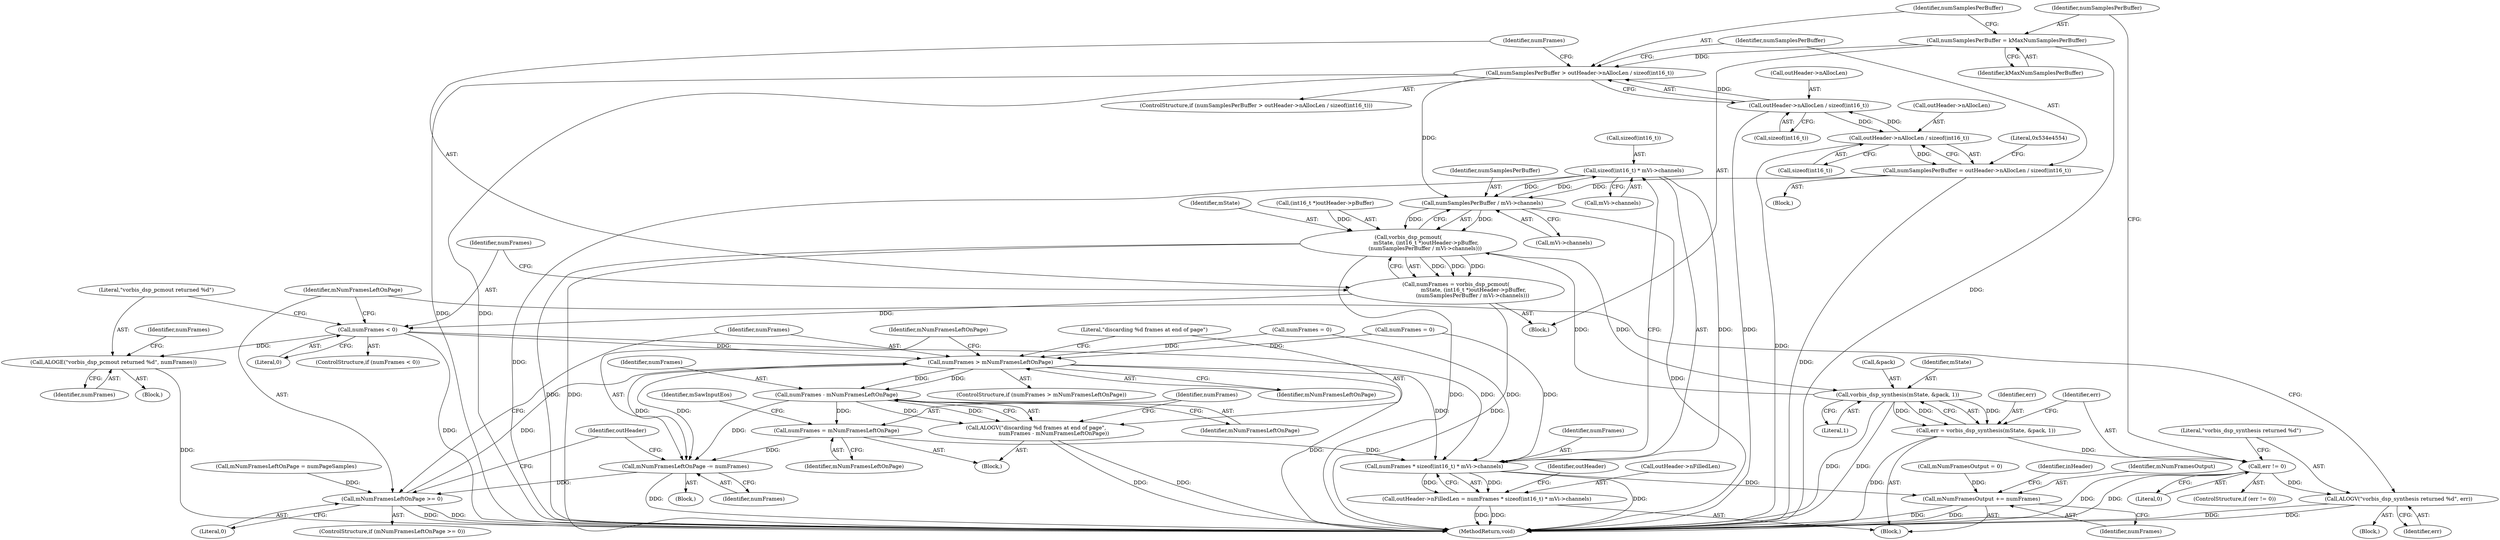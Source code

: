 digraph "0_Android_4e32001e4196f39ddd0b86686ae0231c8f5ed944_0@API" {
"1000578" [label="(Call,sizeof(int16_t) * mVi->channels)"];
"1000524" [label="(Call,numSamplesPerBuffer / mVi->channels)"];
"1000495" [label="(Call,numSamplesPerBuffer > outHeader->nAllocLen / sizeof(int16_t))"];
"1000491" [label="(Call,numSamplesPerBuffer = kMaxNumSamplesPerBuffer)"];
"1000497" [label="(Call,outHeader->nAllocLen / sizeof(int16_t))"];
"1000506" [label="(Call,outHeader->nAllocLen / sizeof(int16_t))"];
"1000504" [label="(Call,numSamplesPerBuffer = outHeader->nAllocLen / sizeof(int16_t))"];
"1000578" [label="(Call,sizeof(int16_t) * mVi->channels)"];
"1000517" [label="(Call,vorbis_dsp_pcmout(\n                     mState, (int16_t *)outHeader->pBuffer,\n                    (numSamplesPerBuffer / mVi->channels)))"];
"1000475" [label="(Call,vorbis_dsp_synthesis(mState, &pack, 1))"];
"1000473" [label="(Call,err = vorbis_dsp_synthesis(mState, &pack, 1))"];
"1000481" [label="(Call,err != 0)"];
"1000485" [label="(Call,ALOGV(\"vorbis_dsp_synthesis returned %d\", err))"];
"1000515" [label="(Call,numFrames = vorbis_dsp_pcmout(\n                     mState, (int16_t *)outHeader->pBuffer,\n                    (numSamplesPerBuffer / mVi->channels)))"];
"1000530" [label="(Call,numFrames < 0)"];
"1000534" [label="(Call,ALOGE(\"vorbis_dsp_pcmout returned %d\", numFrames))"];
"1000546" [label="(Call,numFrames > mNumFramesLeftOnPage)"];
"1000552" [label="(Call,numFrames - mNumFramesLeftOnPage)"];
"1000550" [label="(Call,ALOGV(\"discarding %d frames at end of page\",\n                     numFrames - mNumFramesLeftOnPage))"];
"1000555" [label="(Call,numFrames = mNumFramesLeftOnPage)"];
"1000569" [label="(Call,mNumFramesLeftOnPage -= numFrames)"];
"1000541" [label="(Call,mNumFramesLeftOnPage >= 0)"];
"1000576" [label="(Call,numFrames * sizeof(int16_t) * mVi->channels)"];
"1000572" [label="(Call,outHeader->nFilledLen = numFrames * sizeof(int16_t) * mVi->channels)"];
"1000592" [label="(Call,mNumFramesOutput += numFrames)"];
"1000547" [label="(Identifier,numFrames)"];
"1000519" [label="(Call,(int16_t *)outHeader->pBuffer)"];
"1000498" [label="(Call,outHeader->nAllocLen)"];
"1000479" [label="(Literal,1)"];
"1000489" [label="(Block,)"];
"1000543" [label="(Literal,0)"];
"1000351" [label="(Call,mNumFramesOutput = 0)"];
"1000546" [label="(Call,numFrames > mNumFramesLeftOnPage)"];
"1000571" [label="(Identifier,numFrames)"];
"1000482" [label="(Identifier,err)"];
"1000524" [label="(Call,numSamplesPerBuffer / mVi->channels)"];
"1000485" [label="(Call,ALOGV(\"vorbis_dsp_synthesis returned %d\", err))"];
"1000579" [label="(Call,sizeof(int16_t))"];
"1000504" [label="(Call,numSamplesPerBuffer = outHeader->nAllocLen / sizeof(int16_t))"];
"1000596" [label="(Identifier,inHeader)"];
"1000549" [label="(Block,)"];
"1000534" [label="(Call,ALOGE(\"vorbis_dsp_pcmout returned %d\", numFrames))"];
"1000530" [label="(Call,numFrames < 0)"];
"1000551" [label="(Literal,\"discarding %d frames at end of page\")"];
"1000594" [label="(Identifier,numFrames)"];
"1000559" [label="(Identifier,mSawInputEos)"];
"1000492" [label="(Identifier,numSamplesPerBuffer)"];
"1000476" [label="(Identifier,mState)"];
"1000496" [label="(Identifier,numSamplesPerBuffer)"];
"1000486" [label="(Literal,\"vorbis_dsp_synthesis returned %d\")"];
"1000544" [label="(Block,)"];
"1000574" [label="(Identifier,outHeader)"];
"1000545" [label="(ControlStructure,if (numFrames > mNumFramesLeftOnPage))"];
"1000516" [label="(Identifier,numFrames)"];
"1000510" [label="(Call,sizeof(int16_t))"];
"1000536" [label="(Identifier,numFrames)"];
"1000529" [label="(ControlStructure,if (numFrames < 0))"];
"1000532" [label="(Literal,0)"];
"1000474" [label="(Identifier,err)"];
"1000593" [label="(Identifier,mNumFramesOutput)"];
"1000503" [label="(Block,)"];
"1000548" [label="(Identifier,mNumFramesLeftOnPage)"];
"1000531" [label="(Identifier,numFrames)"];
"1000533" [label="(Block,)"];
"1000526" [label="(Call,mVi->channels)"];
"1000578" [label="(Call,sizeof(int16_t) * mVi->channels)"];
"1000538" [label="(Identifier,numFrames)"];
"1000581" [label="(Call,mVi->channels)"];
"1000592" [label="(Call,mNumFramesOutput += numFrames)"];
"1000480" [label="(ControlStructure,if (err != 0))"];
"1000576" [label="(Call,numFrames * sizeof(int16_t) * mVi->channels)"];
"1000484" [label="(Block,)"];
"1000481" [label="(Call,err != 0)"];
"1000513" [label="(Literal,0x534e4554)"];
"1000555" [label="(Call,numFrames = mNumFramesLeftOnPage)"];
"1000557" [label="(Identifier,mNumFramesLeftOnPage)"];
"1000569" [label="(Call,mNumFramesLeftOnPage -= numFrames)"];
"1000473" [label="(Call,err = vorbis_dsp_synthesis(mState, &pack, 1))"];
"1000542" [label="(Identifier,mNumFramesLeftOnPage)"];
"1000494" [label="(ControlStructure,if (numSamplesPerBuffer > outHeader->nAllocLen / sizeof(int16_t)))"];
"1000365" [label="(Call,mNumFramesLeftOnPage = numPageSamples)"];
"1000554" [label="(Identifier,mNumFramesLeftOnPage)"];
"1000483" [label="(Literal,0)"];
"1000507" [label="(Call,outHeader->nAllocLen)"];
"1000577" [label="(Identifier,numFrames)"];
"1000630" [label="(MethodReturn,void)"];
"1000487" [label="(Identifier,err)"];
"1000505" [label="(Identifier,numSamplesPerBuffer)"];
"1000570" [label="(Identifier,mNumFramesLeftOnPage)"];
"1000477" [label="(Call,&pack)"];
"1000464" [label="(Call,numFrames = 0)"];
"1000556" [label="(Identifier,numFrames)"];
"1000541" [label="(Call,mNumFramesLeftOnPage >= 0)"];
"1000517" [label="(Call,vorbis_dsp_pcmout(\n                     mState, (int16_t *)outHeader->pBuffer,\n                    (numSamplesPerBuffer / mVi->channels)))"];
"1000495" [label="(Call,numSamplesPerBuffer > outHeader->nAllocLen / sizeof(int16_t))"];
"1000552" [label="(Call,numFrames - mNumFramesLeftOnPage)"];
"1000535" [label="(Literal,\"vorbis_dsp_pcmout returned %d\")"];
"1000525" [label="(Identifier,numSamplesPerBuffer)"];
"1000506" [label="(Call,outHeader->nAllocLen / sizeof(int16_t))"];
"1000553" [label="(Identifier,numFrames)"];
"1000515" [label="(Call,numFrames = vorbis_dsp_pcmout(\n                     mState, (int16_t *)outHeader->pBuffer,\n                    (numSamplesPerBuffer / mVi->channels)))"];
"1000550" [label="(Call,ALOGV(\"discarding %d frames at end of page\",\n                     numFrames - mNumFramesLeftOnPage))"];
"1000491" [label="(Call,numSamplesPerBuffer = kMaxNumSamplesPerBuffer)"];
"1000572" [label="(Call,outHeader->nFilledLen = numFrames * sizeof(int16_t) * mVi->channels)"];
"1000586" [label="(Identifier,outHeader)"];
"1000493" [label="(Identifier,kMaxNumSamplesPerBuffer)"];
"1000573" [label="(Call,outHeader->nFilledLen)"];
"1000501" [label="(Call,sizeof(int16_t))"];
"1000518" [label="(Identifier,mState)"];
"1000497" [label="(Call,outHeader->nAllocLen / sizeof(int16_t))"];
"1000537" [label="(Call,numFrames = 0)"];
"1000540" [label="(ControlStructure,if (mNumFramesLeftOnPage >= 0))"];
"1000257" [label="(Block,)"];
"1000475" [label="(Call,vorbis_dsp_synthesis(mState, &pack, 1))"];
"1000578" -> "1000576"  [label="AST: "];
"1000578" -> "1000581"  [label="CFG: "];
"1000579" -> "1000578"  [label="AST: "];
"1000581" -> "1000578"  [label="AST: "];
"1000576" -> "1000578"  [label="CFG: "];
"1000578" -> "1000630"  [label="DDG: "];
"1000578" -> "1000524"  [label="DDG: "];
"1000578" -> "1000576"  [label="DDG: "];
"1000524" -> "1000578"  [label="DDG: "];
"1000524" -> "1000517"  [label="AST: "];
"1000524" -> "1000526"  [label="CFG: "];
"1000525" -> "1000524"  [label="AST: "];
"1000526" -> "1000524"  [label="AST: "];
"1000517" -> "1000524"  [label="CFG: "];
"1000524" -> "1000630"  [label="DDG: "];
"1000524" -> "1000517"  [label="DDG: "];
"1000524" -> "1000517"  [label="DDG: "];
"1000495" -> "1000524"  [label="DDG: "];
"1000504" -> "1000524"  [label="DDG: "];
"1000495" -> "1000494"  [label="AST: "];
"1000495" -> "1000497"  [label="CFG: "];
"1000496" -> "1000495"  [label="AST: "];
"1000497" -> "1000495"  [label="AST: "];
"1000505" -> "1000495"  [label="CFG: "];
"1000516" -> "1000495"  [label="CFG: "];
"1000495" -> "1000630"  [label="DDG: "];
"1000495" -> "1000630"  [label="DDG: "];
"1000491" -> "1000495"  [label="DDG: "];
"1000497" -> "1000495"  [label="DDG: "];
"1000491" -> "1000489"  [label="AST: "];
"1000491" -> "1000493"  [label="CFG: "];
"1000492" -> "1000491"  [label="AST: "];
"1000493" -> "1000491"  [label="AST: "];
"1000496" -> "1000491"  [label="CFG: "];
"1000491" -> "1000630"  [label="DDG: "];
"1000497" -> "1000501"  [label="CFG: "];
"1000498" -> "1000497"  [label="AST: "];
"1000501" -> "1000497"  [label="AST: "];
"1000497" -> "1000630"  [label="DDG: "];
"1000506" -> "1000497"  [label="DDG: "];
"1000497" -> "1000506"  [label="DDG: "];
"1000506" -> "1000504"  [label="AST: "];
"1000506" -> "1000510"  [label="CFG: "];
"1000507" -> "1000506"  [label="AST: "];
"1000510" -> "1000506"  [label="AST: "];
"1000504" -> "1000506"  [label="CFG: "];
"1000506" -> "1000630"  [label="DDG: "];
"1000506" -> "1000504"  [label="DDG: "];
"1000504" -> "1000503"  [label="AST: "];
"1000505" -> "1000504"  [label="AST: "];
"1000513" -> "1000504"  [label="CFG: "];
"1000504" -> "1000630"  [label="DDG: "];
"1000517" -> "1000515"  [label="AST: "];
"1000518" -> "1000517"  [label="AST: "];
"1000519" -> "1000517"  [label="AST: "];
"1000515" -> "1000517"  [label="CFG: "];
"1000517" -> "1000630"  [label="DDG: "];
"1000517" -> "1000630"  [label="DDG: "];
"1000517" -> "1000630"  [label="DDG: "];
"1000517" -> "1000475"  [label="DDG: "];
"1000517" -> "1000515"  [label="DDG: "];
"1000517" -> "1000515"  [label="DDG: "];
"1000517" -> "1000515"  [label="DDG: "];
"1000475" -> "1000517"  [label="DDG: "];
"1000519" -> "1000517"  [label="DDG: "];
"1000475" -> "1000473"  [label="AST: "];
"1000475" -> "1000479"  [label="CFG: "];
"1000476" -> "1000475"  [label="AST: "];
"1000477" -> "1000475"  [label="AST: "];
"1000479" -> "1000475"  [label="AST: "];
"1000473" -> "1000475"  [label="CFG: "];
"1000475" -> "1000630"  [label="DDG: "];
"1000475" -> "1000630"  [label="DDG: "];
"1000475" -> "1000473"  [label="DDG: "];
"1000475" -> "1000473"  [label="DDG: "];
"1000475" -> "1000473"  [label="DDG: "];
"1000473" -> "1000257"  [label="AST: "];
"1000474" -> "1000473"  [label="AST: "];
"1000482" -> "1000473"  [label="CFG: "];
"1000473" -> "1000630"  [label="DDG: "];
"1000473" -> "1000481"  [label="DDG: "];
"1000481" -> "1000480"  [label="AST: "];
"1000481" -> "1000483"  [label="CFG: "];
"1000482" -> "1000481"  [label="AST: "];
"1000483" -> "1000481"  [label="AST: "];
"1000486" -> "1000481"  [label="CFG: "];
"1000492" -> "1000481"  [label="CFG: "];
"1000481" -> "1000630"  [label="DDG: "];
"1000481" -> "1000630"  [label="DDG: "];
"1000481" -> "1000485"  [label="DDG: "];
"1000485" -> "1000484"  [label="AST: "];
"1000485" -> "1000487"  [label="CFG: "];
"1000486" -> "1000485"  [label="AST: "];
"1000487" -> "1000485"  [label="AST: "];
"1000542" -> "1000485"  [label="CFG: "];
"1000485" -> "1000630"  [label="DDG: "];
"1000485" -> "1000630"  [label="DDG: "];
"1000515" -> "1000489"  [label="AST: "];
"1000516" -> "1000515"  [label="AST: "];
"1000531" -> "1000515"  [label="CFG: "];
"1000515" -> "1000630"  [label="DDG: "];
"1000515" -> "1000530"  [label="DDG: "];
"1000530" -> "1000529"  [label="AST: "];
"1000530" -> "1000532"  [label="CFG: "];
"1000531" -> "1000530"  [label="AST: "];
"1000532" -> "1000530"  [label="AST: "];
"1000535" -> "1000530"  [label="CFG: "];
"1000542" -> "1000530"  [label="CFG: "];
"1000530" -> "1000630"  [label="DDG: "];
"1000530" -> "1000534"  [label="DDG: "];
"1000530" -> "1000546"  [label="DDG: "];
"1000530" -> "1000576"  [label="DDG: "];
"1000534" -> "1000533"  [label="AST: "];
"1000534" -> "1000536"  [label="CFG: "];
"1000535" -> "1000534"  [label="AST: "];
"1000536" -> "1000534"  [label="AST: "];
"1000538" -> "1000534"  [label="CFG: "];
"1000534" -> "1000630"  [label="DDG: "];
"1000546" -> "1000545"  [label="AST: "];
"1000546" -> "1000548"  [label="CFG: "];
"1000547" -> "1000546"  [label="AST: "];
"1000548" -> "1000546"  [label="AST: "];
"1000551" -> "1000546"  [label="CFG: "];
"1000570" -> "1000546"  [label="CFG: "];
"1000546" -> "1000630"  [label="DDG: "];
"1000464" -> "1000546"  [label="DDG: "];
"1000537" -> "1000546"  [label="DDG: "];
"1000541" -> "1000546"  [label="DDG: "];
"1000546" -> "1000552"  [label="DDG: "];
"1000546" -> "1000552"  [label="DDG: "];
"1000546" -> "1000569"  [label="DDG: "];
"1000546" -> "1000569"  [label="DDG: "];
"1000546" -> "1000576"  [label="DDG: "];
"1000552" -> "1000550"  [label="AST: "];
"1000552" -> "1000554"  [label="CFG: "];
"1000553" -> "1000552"  [label="AST: "];
"1000554" -> "1000552"  [label="AST: "];
"1000550" -> "1000552"  [label="CFG: "];
"1000552" -> "1000550"  [label="DDG: "];
"1000552" -> "1000550"  [label="DDG: "];
"1000552" -> "1000555"  [label="DDG: "];
"1000552" -> "1000569"  [label="DDG: "];
"1000550" -> "1000549"  [label="AST: "];
"1000551" -> "1000550"  [label="AST: "];
"1000556" -> "1000550"  [label="CFG: "];
"1000550" -> "1000630"  [label="DDG: "];
"1000550" -> "1000630"  [label="DDG: "];
"1000555" -> "1000549"  [label="AST: "];
"1000555" -> "1000557"  [label="CFG: "];
"1000556" -> "1000555"  [label="AST: "];
"1000557" -> "1000555"  [label="AST: "];
"1000559" -> "1000555"  [label="CFG: "];
"1000555" -> "1000569"  [label="DDG: "];
"1000555" -> "1000576"  [label="DDG: "];
"1000569" -> "1000544"  [label="AST: "];
"1000569" -> "1000571"  [label="CFG: "];
"1000570" -> "1000569"  [label="AST: "];
"1000571" -> "1000569"  [label="AST: "];
"1000574" -> "1000569"  [label="CFG: "];
"1000569" -> "1000630"  [label="DDG: "];
"1000569" -> "1000541"  [label="DDG: "];
"1000541" -> "1000540"  [label="AST: "];
"1000541" -> "1000543"  [label="CFG: "];
"1000542" -> "1000541"  [label="AST: "];
"1000543" -> "1000541"  [label="AST: "];
"1000547" -> "1000541"  [label="CFG: "];
"1000574" -> "1000541"  [label="CFG: "];
"1000541" -> "1000630"  [label="DDG: "];
"1000541" -> "1000630"  [label="DDG: "];
"1000365" -> "1000541"  [label="DDG: "];
"1000576" -> "1000572"  [label="AST: "];
"1000577" -> "1000576"  [label="AST: "];
"1000572" -> "1000576"  [label="CFG: "];
"1000576" -> "1000630"  [label="DDG: "];
"1000576" -> "1000572"  [label="DDG: "];
"1000576" -> "1000572"  [label="DDG: "];
"1000464" -> "1000576"  [label="DDG: "];
"1000537" -> "1000576"  [label="DDG: "];
"1000576" -> "1000592"  [label="DDG: "];
"1000572" -> "1000257"  [label="AST: "];
"1000573" -> "1000572"  [label="AST: "];
"1000586" -> "1000572"  [label="CFG: "];
"1000572" -> "1000630"  [label="DDG: "];
"1000572" -> "1000630"  [label="DDG: "];
"1000592" -> "1000257"  [label="AST: "];
"1000592" -> "1000594"  [label="CFG: "];
"1000593" -> "1000592"  [label="AST: "];
"1000594" -> "1000592"  [label="AST: "];
"1000596" -> "1000592"  [label="CFG: "];
"1000592" -> "1000630"  [label="DDG: "];
"1000592" -> "1000630"  [label="DDG: "];
"1000351" -> "1000592"  [label="DDG: "];
}
